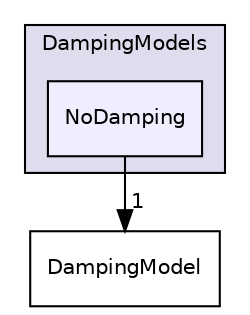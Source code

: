 digraph "src/lagrangian/intermediate/submodels/MPPIC/DampingModels/NoDamping" {
  bgcolor=transparent;
  compound=true
  node [ fontsize="10", fontname="Helvetica"];
  edge [ labelfontsize="10", labelfontname="Helvetica"];
  subgraph clusterdir_484d790da51935ae18363cf32470940d {
    graph [ bgcolor="#ddddee", pencolor="black", label="DampingModels" fontname="Helvetica", fontsize="10", URL="dir_484d790da51935ae18363cf32470940d.html"]
  dir_c39de4308e12e2f689bf1618d873b042 [shape=box, label="NoDamping", style="filled", fillcolor="#eeeeff", pencolor="black", URL="dir_c39de4308e12e2f689bf1618d873b042.html"];
  }
  dir_e6727266115e59a049f25e343b476fec [shape=box label="DampingModel" URL="dir_e6727266115e59a049f25e343b476fec.html"];
  dir_c39de4308e12e2f689bf1618d873b042->dir_e6727266115e59a049f25e343b476fec [headlabel="1", labeldistance=1.5 headhref="dir_001634_001633.html"];
}
